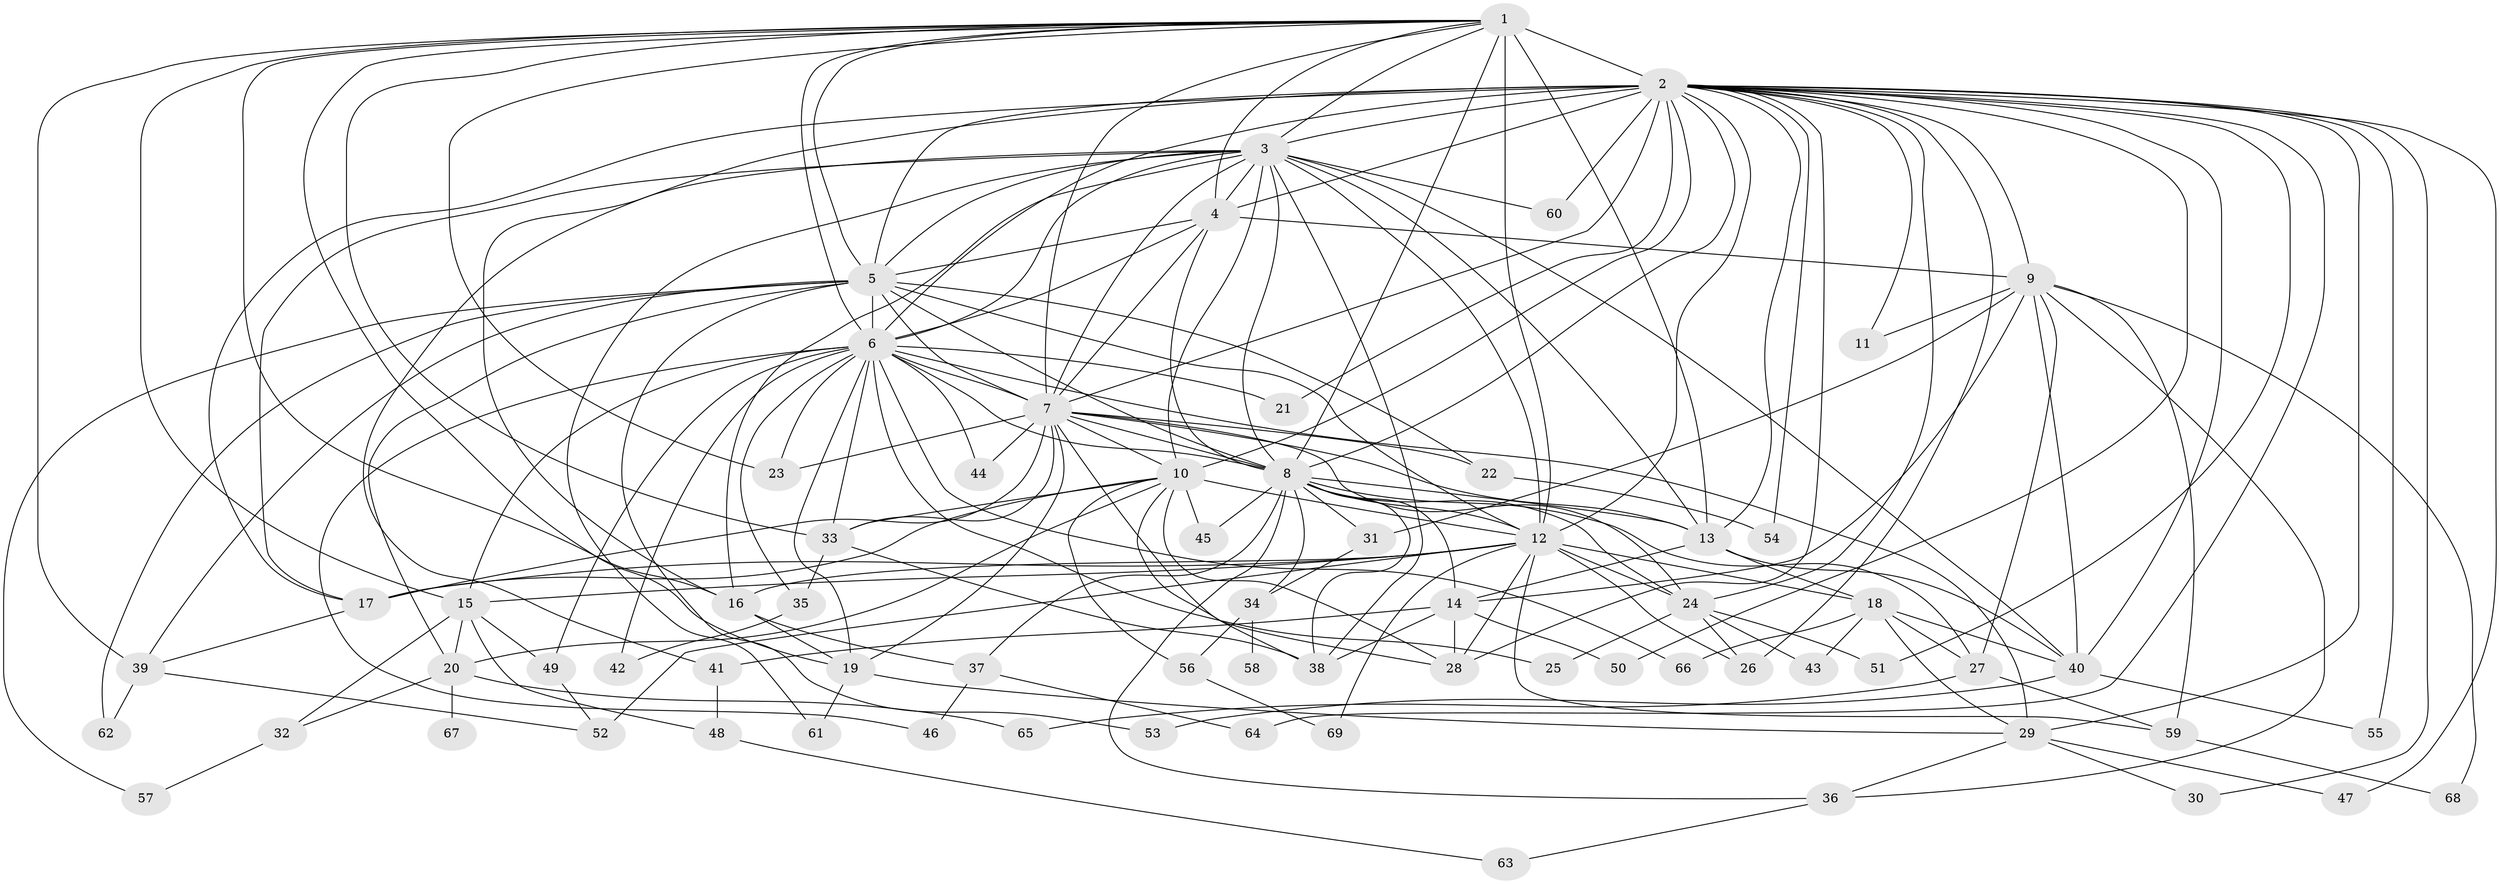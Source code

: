 // original degree distribution, {33: 0.007246376811594203, 34: 0.007246376811594203, 21: 0.007246376811594203, 14: 0.007246376811594203, 18: 0.014492753623188406, 17: 0.007246376811594203, 26: 0.007246376811594203, 25: 0.007246376811594203, 23: 0.007246376811594203, 5: 0.06521739130434782, 7: 0.028985507246376812, 2: 0.5072463768115942, 6: 0.028985507246376812, 3: 0.2028985507246377, 4: 0.09420289855072464}
// Generated by graph-tools (version 1.1) at 2025/49/03/04/25 22:49:39]
// undirected, 69 vertices, 188 edges
graph export_dot {
  node [color=gray90,style=filled];
  1;
  2;
  3;
  4;
  5;
  6;
  7;
  8;
  9;
  10;
  11;
  12;
  13;
  14;
  15;
  16;
  17;
  18;
  19;
  20;
  21;
  22;
  23;
  24;
  25;
  26;
  27;
  28;
  29;
  30;
  31;
  32;
  33;
  34;
  35;
  36;
  37;
  38;
  39;
  40;
  41;
  42;
  43;
  44;
  45;
  46;
  47;
  48;
  49;
  50;
  51;
  52;
  53;
  54;
  55;
  56;
  57;
  58;
  59;
  60;
  61;
  62;
  63;
  64;
  65;
  66;
  67;
  68;
  69;
  1 -- 2 [weight=3.0];
  1 -- 3 [weight=1.0];
  1 -- 4 [weight=1.0];
  1 -- 5 [weight=1.0];
  1 -- 6 [weight=1.0];
  1 -- 7 [weight=2.0];
  1 -- 8 [weight=1.0];
  1 -- 12 [weight=14.0];
  1 -- 13 [weight=1.0];
  1 -- 15 [weight=2.0];
  1 -- 16 [weight=1.0];
  1 -- 19 [weight=1.0];
  1 -- 23 [weight=1.0];
  1 -- 33 [weight=1.0];
  1 -- 39 [weight=1.0];
  2 -- 3 [weight=2.0];
  2 -- 4 [weight=3.0];
  2 -- 5 [weight=2.0];
  2 -- 6 [weight=3.0];
  2 -- 7 [weight=4.0];
  2 -- 8 [weight=2.0];
  2 -- 9 [weight=3.0];
  2 -- 10 [weight=1.0];
  2 -- 11 [weight=1.0];
  2 -- 12 [weight=1.0];
  2 -- 13 [weight=1.0];
  2 -- 16 [weight=3.0];
  2 -- 17 [weight=1.0];
  2 -- 21 [weight=1.0];
  2 -- 24 [weight=1.0];
  2 -- 26 [weight=1.0];
  2 -- 28 [weight=1.0];
  2 -- 29 [weight=1.0];
  2 -- 30 [weight=1.0];
  2 -- 40 [weight=1.0];
  2 -- 47 [weight=1.0];
  2 -- 50 [weight=1.0];
  2 -- 51 [weight=1.0];
  2 -- 54 [weight=1.0];
  2 -- 55 [weight=1.0];
  2 -- 60 [weight=1.0];
  2 -- 64 [weight=1.0];
  3 -- 4 [weight=2.0];
  3 -- 5 [weight=1.0];
  3 -- 6 [weight=1.0];
  3 -- 7 [weight=2.0];
  3 -- 8 [weight=1.0];
  3 -- 10 [weight=1.0];
  3 -- 12 [weight=2.0];
  3 -- 13 [weight=1.0];
  3 -- 16 [weight=1.0];
  3 -- 17 [weight=1.0];
  3 -- 38 [weight=1.0];
  3 -- 40 [weight=1.0];
  3 -- 41 [weight=1.0];
  3 -- 60 [weight=1.0];
  3 -- 61 [weight=1.0];
  4 -- 5 [weight=1.0];
  4 -- 6 [weight=1.0];
  4 -- 7 [weight=2.0];
  4 -- 8 [weight=1.0];
  4 -- 9 [weight=7.0];
  5 -- 6 [weight=1.0];
  5 -- 7 [weight=3.0];
  5 -- 8 [weight=1.0];
  5 -- 12 [weight=1.0];
  5 -- 20 [weight=1.0];
  5 -- 22 [weight=1.0];
  5 -- 39 [weight=1.0];
  5 -- 53 [weight=1.0];
  5 -- 57 [weight=1.0];
  5 -- 62 [weight=1.0];
  6 -- 7 [weight=2.0];
  6 -- 8 [weight=2.0];
  6 -- 15 [weight=1.0];
  6 -- 19 [weight=1.0];
  6 -- 21 [weight=1.0];
  6 -- 23 [weight=1.0];
  6 -- 25 [weight=1.0];
  6 -- 29 [weight=1.0];
  6 -- 33 [weight=1.0];
  6 -- 35 [weight=1.0];
  6 -- 42 [weight=1.0];
  6 -- 44 [weight=2.0];
  6 -- 46 [weight=1.0];
  6 -- 49 [weight=1.0];
  6 -- 66 [weight=1.0];
  7 -- 8 [weight=2.0];
  7 -- 10 [weight=1.0];
  7 -- 13 [weight=8.0];
  7 -- 17 [weight=4.0];
  7 -- 19 [weight=1.0];
  7 -- 22 [weight=2.0];
  7 -- 23 [weight=1.0];
  7 -- 24 [weight=2.0];
  7 -- 28 [weight=1.0];
  7 -- 33 [weight=1.0];
  7 -- 44 [weight=1.0];
  8 -- 12 [weight=2.0];
  8 -- 13 [weight=1.0];
  8 -- 14 [weight=1.0];
  8 -- 24 [weight=1.0];
  8 -- 27 [weight=1.0];
  8 -- 31 [weight=1.0];
  8 -- 34 [weight=1.0];
  8 -- 36 [weight=1.0];
  8 -- 37 [weight=1.0];
  8 -- 38 [weight=1.0];
  8 -- 45 [weight=1.0];
  9 -- 11 [weight=1.0];
  9 -- 14 [weight=2.0];
  9 -- 27 [weight=1.0];
  9 -- 31 [weight=1.0];
  9 -- 36 [weight=1.0];
  9 -- 40 [weight=1.0];
  9 -- 59 [weight=1.0];
  9 -- 68 [weight=1.0];
  10 -- 12 [weight=1.0];
  10 -- 17 [weight=2.0];
  10 -- 20 [weight=1.0];
  10 -- 28 [weight=1.0];
  10 -- 33 [weight=1.0];
  10 -- 38 [weight=1.0];
  10 -- 45 [weight=1.0];
  10 -- 56 [weight=1.0];
  12 -- 15 [weight=2.0];
  12 -- 16 [weight=1.0];
  12 -- 17 [weight=1.0];
  12 -- 18 [weight=1.0];
  12 -- 24 [weight=1.0];
  12 -- 26 [weight=1.0];
  12 -- 28 [weight=1.0];
  12 -- 52 [weight=2.0];
  12 -- 59 [weight=1.0];
  12 -- 69 [weight=1.0];
  13 -- 14 [weight=1.0];
  13 -- 18 [weight=1.0];
  13 -- 40 [weight=1.0];
  14 -- 28 [weight=1.0];
  14 -- 38 [weight=1.0];
  14 -- 41 [weight=1.0];
  14 -- 50 [weight=1.0];
  15 -- 20 [weight=1.0];
  15 -- 32 [weight=1.0];
  15 -- 48 [weight=1.0];
  15 -- 49 [weight=1.0];
  16 -- 19 [weight=1.0];
  16 -- 37 [weight=1.0];
  17 -- 39 [weight=1.0];
  18 -- 27 [weight=1.0];
  18 -- 29 [weight=1.0];
  18 -- 40 [weight=1.0];
  18 -- 43 [weight=1.0];
  18 -- 66 [weight=1.0];
  19 -- 29 [weight=1.0];
  19 -- 61 [weight=1.0];
  20 -- 32 [weight=1.0];
  20 -- 65 [weight=1.0];
  20 -- 67 [weight=1.0];
  22 -- 54 [weight=1.0];
  24 -- 25 [weight=1.0];
  24 -- 26 [weight=1.0];
  24 -- 43 [weight=1.0];
  24 -- 51 [weight=1.0];
  27 -- 59 [weight=1.0];
  27 -- 65 [weight=1.0];
  29 -- 30 [weight=1.0];
  29 -- 36 [weight=1.0];
  29 -- 47 [weight=1.0];
  31 -- 34 [weight=1.0];
  32 -- 57 [weight=1.0];
  33 -- 35 [weight=1.0];
  33 -- 38 [weight=1.0];
  34 -- 56 [weight=1.0];
  34 -- 58 [weight=1.0];
  35 -- 42 [weight=1.0];
  36 -- 63 [weight=1.0];
  37 -- 46 [weight=1.0];
  37 -- 64 [weight=1.0];
  39 -- 52 [weight=1.0];
  39 -- 62 [weight=1.0];
  40 -- 53 [weight=1.0];
  40 -- 55 [weight=1.0];
  41 -- 48 [weight=1.0];
  48 -- 63 [weight=1.0];
  49 -- 52 [weight=1.0];
  56 -- 69 [weight=1.0];
  59 -- 68 [weight=1.0];
}
